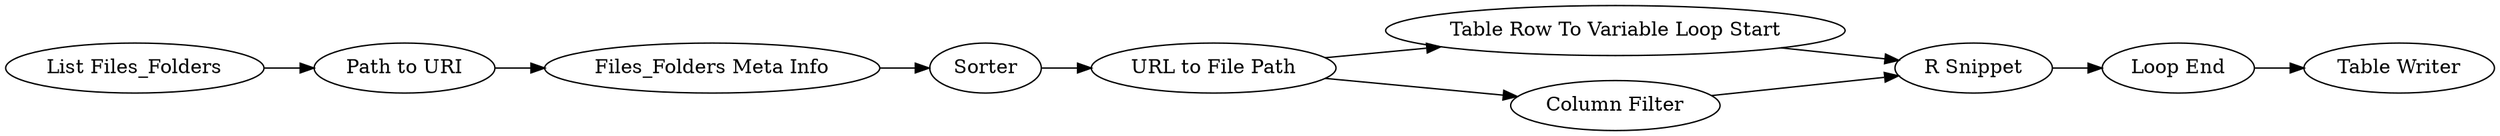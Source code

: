 digraph {
	33 -> 34
	35 -> 20
	31 -> 33
	23 -> 36
	32 -> 23
	20 -> 37
	36 -> 20
	23 -> 35
	37 -> 38
	34 -> 32
	20 [label="R Snippet"]
	35 [label="Table Row To Variable Loop Start"]
	34 [label="Files_Folders Meta Info"]
	31 [label="List Files_Folders"]
	36 [label="Column Filter"]
	23 [label="URL to File Path"]
	33 [label="Path to URI"]
	32 [label=Sorter]
	38 [label="Table Writer"]
	37 [label="Loop End"]
	rankdir=LR
}
